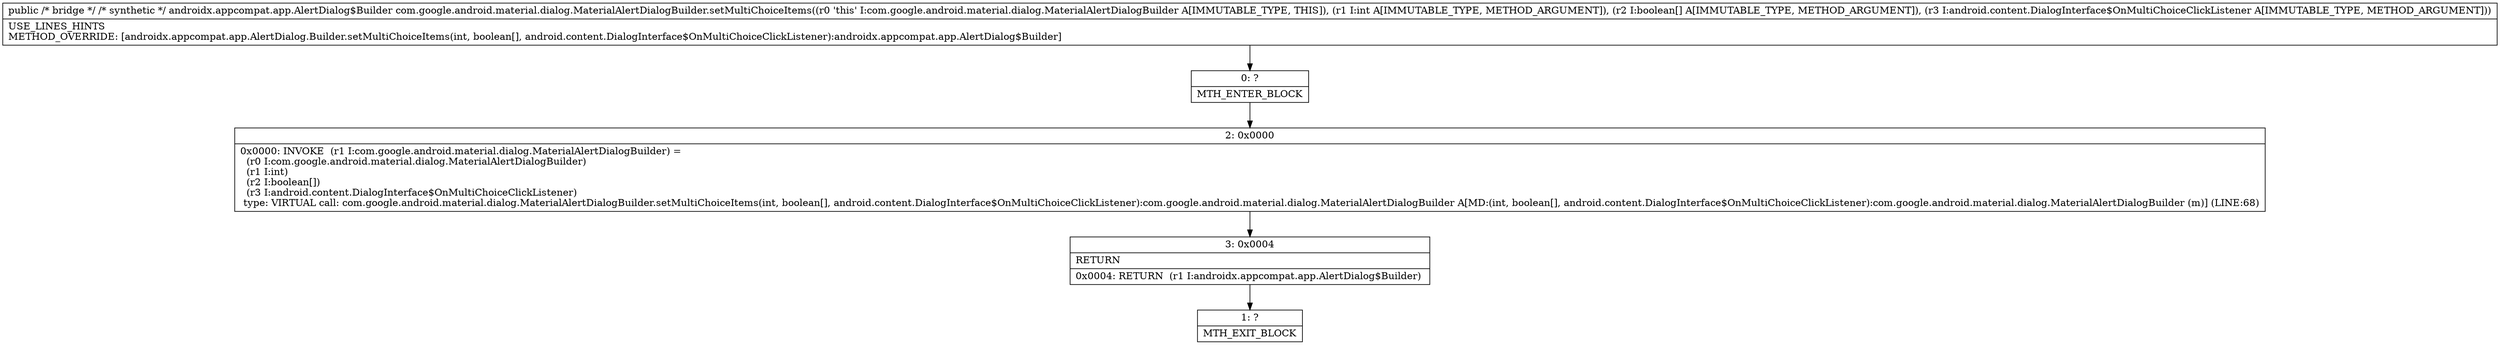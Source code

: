 digraph "CFG forcom.google.android.material.dialog.MaterialAlertDialogBuilder.setMultiChoiceItems(I[ZLandroid\/content\/DialogInterface$OnMultiChoiceClickListener;)Landroidx\/appcompat\/app\/AlertDialog$Builder;" {
Node_0 [shape=record,label="{0\:\ ?|MTH_ENTER_BLOCK\l}"];
Node_2 [shape=record,label="{2\:\ 0x0000|0x0000: INVOKE  (r1 I:com.google.android.material.dialog.MaterialAlertDialogBuilder) = \l  (r0 I:com.google.android.material.dialog.MaterialAlertDialogBuilder)\l  (r1 I:int)\l  (r2 I:boolean[])\l  (r3 I:android.content.DialogInterface$OnMultiChoiceClickListener)\l type: VIRTUAL call: com.google.android.material.dialog.MaterialAlertDialogBuilder.setMultiChoiceItems(int, boolean[], android.content.DialogInterface$OnMultiChoiceClickListener):com.google.android.material.dialog.MaterialAlertDialogBuilder A[MD:(int, boolean[], android.content.DialogInterface$OnMultiChoiceClickListener):com.google.android.material.dialog.MaterialAlertDialogBuilder (m)] (LINE:68)\l}"];
Node_3 [shape=record,label="{3\:\ 0x0004|RETURN\l|0x0004: RETURN  (r1 I:androidx.appcompat.app.AlertDialog$Builder) \l}"];
Node_1 [shape=record,label="{1\:\ ?|MTH_EXIT_BLOCK\l}"];
MethodNode[shape=record,label="{public \/* bridge *\/ \/* synthetic *\/ androidx.appcompat.app.AlertDialog$Builder com.google.android.material.dialog.MaterialAlertDialogBuilder.setMultiChoiceItems((r0 'this' I:com.google.android.material.dialog.MaterialAlertDialogBuilder A[IMMUTABLE_TYPE, THIS]), (r1 I:int A[IMMUTABLE_TYPE, METHOD_ARGUMENT]), (r2 I:boolean[] A[IMMUTABLE_TYPE, METHOD_ARGUMENT]), (r3 I:android.content.DialogInterface$OnMultiChoiceClickListener A[IMMUTABLE_TYPE, METHOD_ARGUMENT]))  | USE_LINES_HINTS\lMETHOD_OVERRIDE: [androidx.appcompat.app.AlertDialog.Builder.setMultiChoiceItems(int, boolean[], android.content.DialogInterface$OnMultiChoiceClickListener):androidx.appcompat.app.AlertDialog$Builder]\l}"];
MethodNode -> Node_0;Node_0 -> Node_2;
Node_2 -> Node_3;
Node_3 -> Node_1;
}

